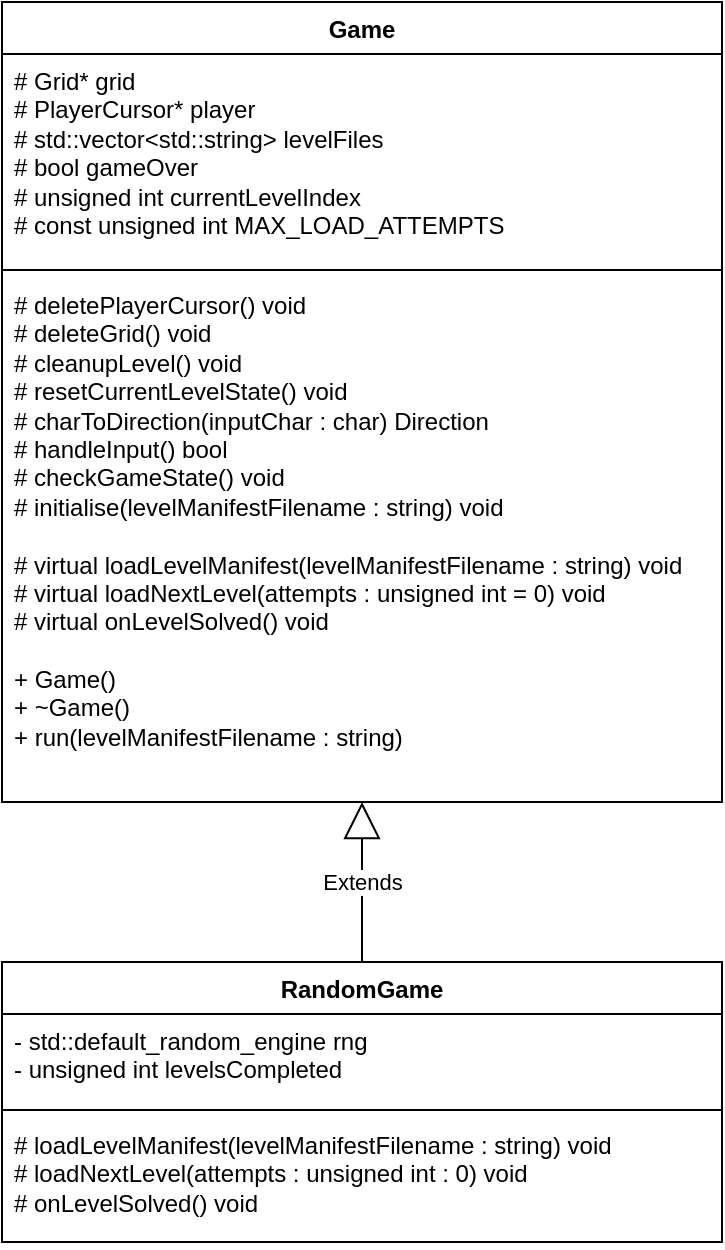 <mxfile version="28.2.7">
  <diagram id="C5RBs43oDa-KdzZeNtuy" name="Page-1">
    <mxGraphModel dx="1224" dy="1192" grid="1" gridSize="10" guides="1" tooltips="1" connect="1" arrows="1" fold="1" page="1" pageScale="1" pageWidth="827" pageHeight="1169" math="0" shadow="0">
      <root>
        <mxCell id="WIyWlLk6GJQsqaUBKTNV-0" />
        <mxCell id="WIyWlLk6GJQsqaUBKTNV-1" parent="WIyWlLk6GJQsqaUBKTNV-0" />
        <mxCell id="ljWpZJGyElOoI6oiY5mc-0" value="Game" style="swimlane;fontStyle=1;align=center;verticalAlign=top;childLayout=stackLayout;horizontal=1;startSize=26;horizontalStack=0;resizeParent=1;resizeParentMax=0;resizeLast=0;collapsible=1;marginBottom=0;whiteSpace=wrap;html=1;" vertex="1" parent="WIyWlLk6GJQsqaUBKTNV-1">
          <mxGeometry x="40" y="40" width="360" height="400" as="geometry" />
        </mxCell>
        <mxCell id="ljWpZJGyElOoI6oiY5mc-1" value="# Grid* grid&lt;div&gt;# PlayerCursor* player&lt;/div&gt;&lt;div&gt;# std::vector&amp;lt;std::string&amp;gt; levelFiles&lt;/div&gt;&lt;div&gt;# bool gameOver&lt;/div&gt;&lt;div&gt;# unsigned int currentLevelIndex&lt;/div&gt;&lt;div&gt;# const unsigned int MAX_LOAD_ATTEMPTS&lt;/div&gt;" style="text;strokeColor=none;fillColor=none;align=left;verticalAlign=top;spacingLeft=4;spacingRight=4;overflow=hidden;rotatable=0;points=[[0,0.5],[1,0.5]];portConstraint=eastwest;whiteSpace=wrap;html=1;" vertex="1" parent="ljWpZJGyElOoI6oiY5mc-0">
          <mxGeometry y="26" width="360" height="104" as="geometry" />
        </mxCell>
        <mxCell id="ljWpZJGyElOoI6oiY5mc-2" value="" style="line;strokeWidth=1;fillColor=none;align=left;verticalAlign=middle;spacingTop=-1;spacingLeft=3;spacingRight=3;rotatable=0;labelPosition=right;points=[];portConstraint=eastwest;strokeColor=inherit;" vertex="1" parent="ljWpZJGyElOoI6oiY5mc-0">
          <mxGeometry y="130" width="360" height="8" as="geometry" />
        </mxCell>
        <mxCell id="ljWpZJGyElOoI6oiY5mc-3" value="# deletePlayerCursor() void&lt;div&gt;# deleteGrid() void&lt;/div&gt;&lt;div&gt;# cleanupLevel() void&lt;/div&gt;&lt;div&gt;# resetCurrentLevelState() void&lt;/div&gt;&lt;div&gt;# charToDirection(inputChar : char) Direction&lt;/div&gt;&lt;div&gt;# handleInput() bool&lt;/div&gt;&lt;div&gt;# checkGameState() void&lt;/div&gt;&lt;div&gt;# initialise(levelManifestFilename : string) void&lt;/div&gt;&lt;div&gt;&lt;br&gt;&lt;/div&gt;&lt;div&gt;# virtual loadLevelManifest(levelManifestFilename : string) void&lt;/div&gt;&lt;div&gt;#&amp;nbsp;&lt;span style=&quot;background-color: transparent; color: light-dark(rgb(0, 0, 0), rgb(255, 255, 255));&quot;&gt;virtual&lt;/span&gt;&lt;span style=&quot;background-color: transparent; color: light-dark(rgb(0, 0, 0), rgb(255, 255, 255));&quot;&gt;&amp;nbsp;&lt;/span&gt;&lt;span style=&quot;background-color: transparent; color: light-dark(rgb(0, 0, 0), rgb(255, 255, 255));&quot;&gt;loadNextLevel(attempts : unsigned int = 0) void&lt;/span&gt;&lt;/div&gt;&lt;div&gt;#&amp;nbsp;&lt;span style=&quot;background-color: transparent; color: light-dark(rgb(0, 0, 0), rgb(255, 255, 255));&quot;&gt;virtual&lt;/span&gt;&lt;span style=&quot;background-color: transparent; color: light-dark(rgb(0, 0, 0), rgb(255, 255, 255));&quot;&gt;&amp;nbsp;&lt;/span&gt;&lt;span style=&quot;background-color: transparent; color: light-dark(rgb(0, 0, 0), rgb(255, 255, 255));&quot;&gt;onLevelSolved() void&lt;/span&gt;&lt;/div&gt;&lt;div&gt;&lt;span style=&quot;background-color: transparent; color: light-dark(rgb(0, 0, 0), rgb(255, 255, 255));&quot;&gt;&lt;br&gt;&lt;/span&gt;&lt;/div&gt;&lt;div&gt;+ Game()&lt;/div&gt;&lt;div&gt;+ ~Game()&lt;/div&gt;&lt;div&gt;+ run(levelManifestFilename : string)&amp;nbsp;&lt;/div&gt;" style="text;strokeColor=none;fillColor=none;align=left;verticalAlign=top;spacingLeft=4;spacingRight=4;overflow=hidden;rotatable=0;points=[[0,0.5],[1,0.5]];portConstraint=eastwest;whiteSpace=wrap;html=1;" vertex="1" parent="ljWpZJGyElOoI6oiY5mc-0">
          <mxGeometry y="138" width="360" height="262" as="geometry" />
        </mxCell>
        <mxCell id="ljWpZJGyElOoI6oiY5mc-5" value="Extends" style="endArrow=block;endSize=16;endFill=0;html=1;rounded=0;" edge="1" parent="WIyWlLk6GJQsqaUBKTNV-1">
          <mxGeometry width="160" relative="1" as="geometry">
            <mxPoint x="220" y="520" as="sourcePoint" />
            <mxPoint x="220" y="440" as="targetPoint" />
          </mxGeometry>
        </mxCell>
        <mxCell id="ljWpZJGyElOoI6oiY5mc-10" value="RandomGame" style="swimlane;fontStyle=1;align=center;verticalAlign=top;childLayout=stackLayout;horizontal=1;startSize=26;horizontalStack=0;resizeParent=1;resizeParentMax=0;resizeLast=0;collapsible=1;marginBottom=0;whiteSpace=wrap;html=1;" vertex="1" parent="WIyWlLk6GJQsqaUBKTNV-1">
          <mxGeometry x="40" y="520" width="360" height="140" as="geometry" />
        </mxCell>
        <mxCell id="ljWpZJGyElOoI6oiY5mc-11" value="- std::default_random_engine rng&lt;div&gt;- unsigned int levelsCompleted&lt;/div&gt;" style="text;strokeColor=none;fillColor=none;align=left;verticalAlign=top;spacingLeft=4;spacingRight=4;overflow=hidden;rotatable=0;points=[[0,0.5],[1,0.5]];portConstraint=eastwest;whiteSpace=wrap;html=1;" vertex="1" parent="ljWpZJGyElOoI6oiY5mc-10">
          <mxGeometry y="26" width="360" height="44" as="geometry" />
        </mxCell>
        <mxCell id="ljWpZJGyElOoI6oiY5mc-12" value="" style="line;strokeWidth=1;fillColor=none;align=left;verticalAlign=middle;spacingTop=-1;spacingLeft=3;spacingRight=3;rotatable=0;labelPosition=right;points=[];portConstraint=eastwest;strokeColor=inherit;" vertex="1" parent="ljWpZJGyElOoI6oiY5mc-10">
          <mxGeometry y="70" width="360" height="8" as="geometry" />
        </mxCell>
        <mxCell id="ljWpZJGyElOoI6oiY5mc-13" value="# loadLevelManifest(levelManifestFilename : string) void&lt;div&gt;# loadNextLevel(attempts : unsigned int : 0) void&lt;/div&gt;&lt;div&gt;# onLevelSolved() void&lt;/div&gt;" style="text;strokeColor=none;fillColor=none;align=left;verticalAlign=top;spacingLeft=4;spacingRight=4;overflow=hidden;rotatable=0;points=[[0,0.5],[1,0.5]];portConstraint=eastwest;whiteSpace=wrap;html=1;" vertex="1" parent="ljWpZJGyElOoI6oiY5mc-10">
          <mxGeometry y="78" width="360" height="62" as="geometry" />
        </mxCell>
      </root>
    </mxGraphModel>
  </diagram>
</mxfile>
